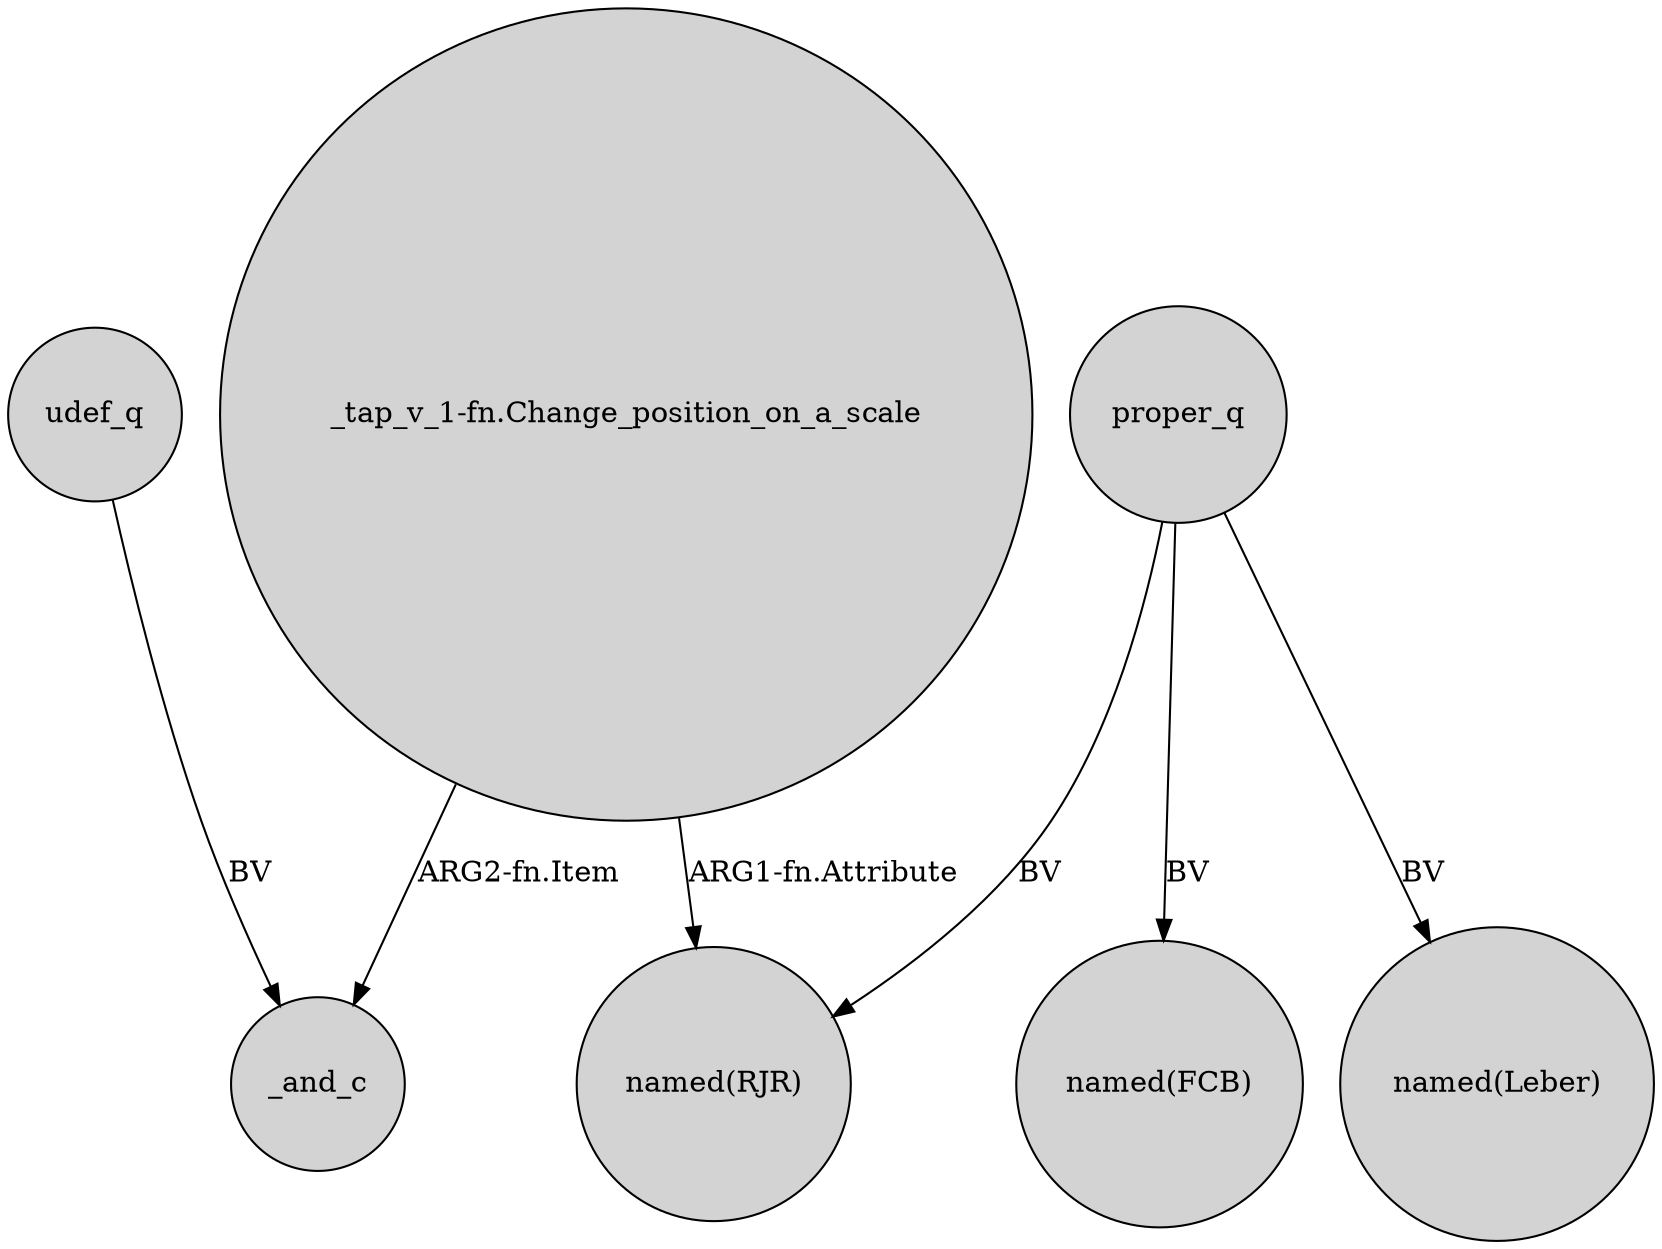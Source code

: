 digraph {
	node [shape=circle style=filled]
	udef_q -> _and_c [label=BV]
	"_tap_v_1-fn.Change_position_on_a_scale" -> _and_c [label="ARG2-fn.Item"]
	"_tap_v_1-fn.Change_position_on_a_scale" -> "named(RJR)" [label="ARG1-fn.Attribute"]
	proper_q -> "named(RJR)" [label=BV]
	proper_q -> "named(FCB)" [label=BV]
	proper_q -> "named(Leber)" [label=BV]
}
